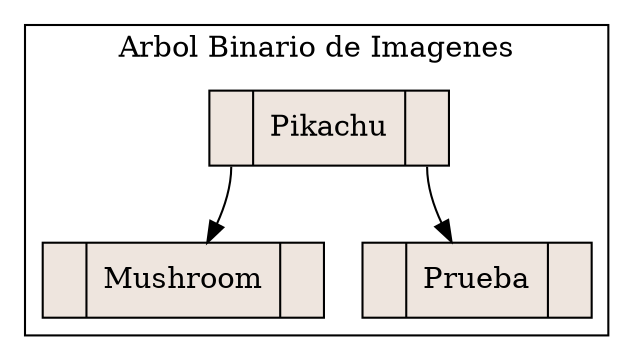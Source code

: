 digraph grafica{
rankdir=TB;
 subgraph cluster_0{
 label="Arbol Binario de Imagenes"; 
 node [shape = record, style=filled, fillcolor=seashell2];
nodoPikachu [ label = "<C0>|Pikachu|<C1>"];
nodoMushroom [ label = "<C0>|Mushroom|<C1>"];
nodoPrueba [ label = "<C0>|Prueba|<C1>"];
nodoPikachu:C0->nodoMushroom
nodoPikachu:C1->nodoPrueba

}
}
